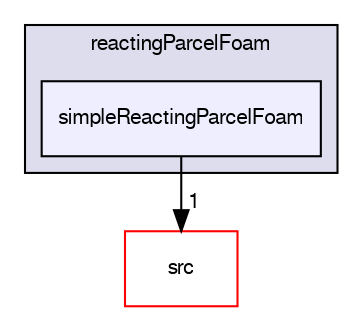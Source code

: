 digraph "applications/solvers/lagrangian/reactingParcelFoam/simpleReactingParcelFoam" {
  bgcolor=transparent;
  compound=true
  node [ fontsize="10", fontname="FreeSans"];
  edge [ labelfontsize="10", labelfontname="FreeSans"];
  subgraph clusterdir_8821b214d5324b706eee8ea34602208f {
    graph [ bgcolor="#ddddee", pencolor="black", label="reactingParcelFoam" fontname="FreeSans", fontsize="10", URL="dir_8821b214d5324b706eee8ea34602208f.html"]
  dir_946a627b18ef4a470f0ea3672db0a69d [shape=box, label="simpleReactingParcelFoam", style="filled", fillcolor="#eeeeff", pencolor="black", URL="dir_946a627b18ef4a470f0ea3672db0a69d.html"];
  }
  dir_68267d1309a1af8e8297ef4c3efbcdba [shape=box label="src" color="red" URL="dir_68267d1309a1af8e8297ef4c3efbcdba.html"];
  dir_946a627b18ef4a470f0ea3672db0a69d->dir_68267d1309a1af8e8297ef4c3efbcdba [headlabel="1", labeldistance=1.5 headhref="dir_000053_000568.html"];
}
